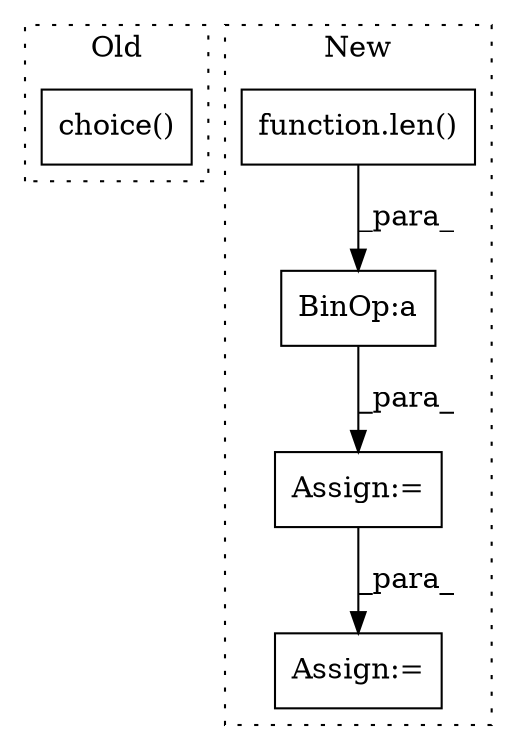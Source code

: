 digraph G {
subgraph cluster0 {
1 [label="choice()" a="75" s="383,406" l="14,1" shape="box"];
label = "Old";
style="dotted";
}
subgraph cluster1 {
2 [label="function.len()" a="75" s="390,403" l="4,1" shape="box"];
3 [label="BinOp:a" a="82" s="404" l="3" shape="box"];
4 [label="Assign:=" a="68" s="579" l="4" shape="box"];
5 [label="Assign:=" a="68" s="386" l="3" shape="box"];
label = "New";
style="dotted";
}
2 -> 3 [label="_para_"];
3 -> 5 [label="_para_"];
5 -> 4 [label="_para_"];
}